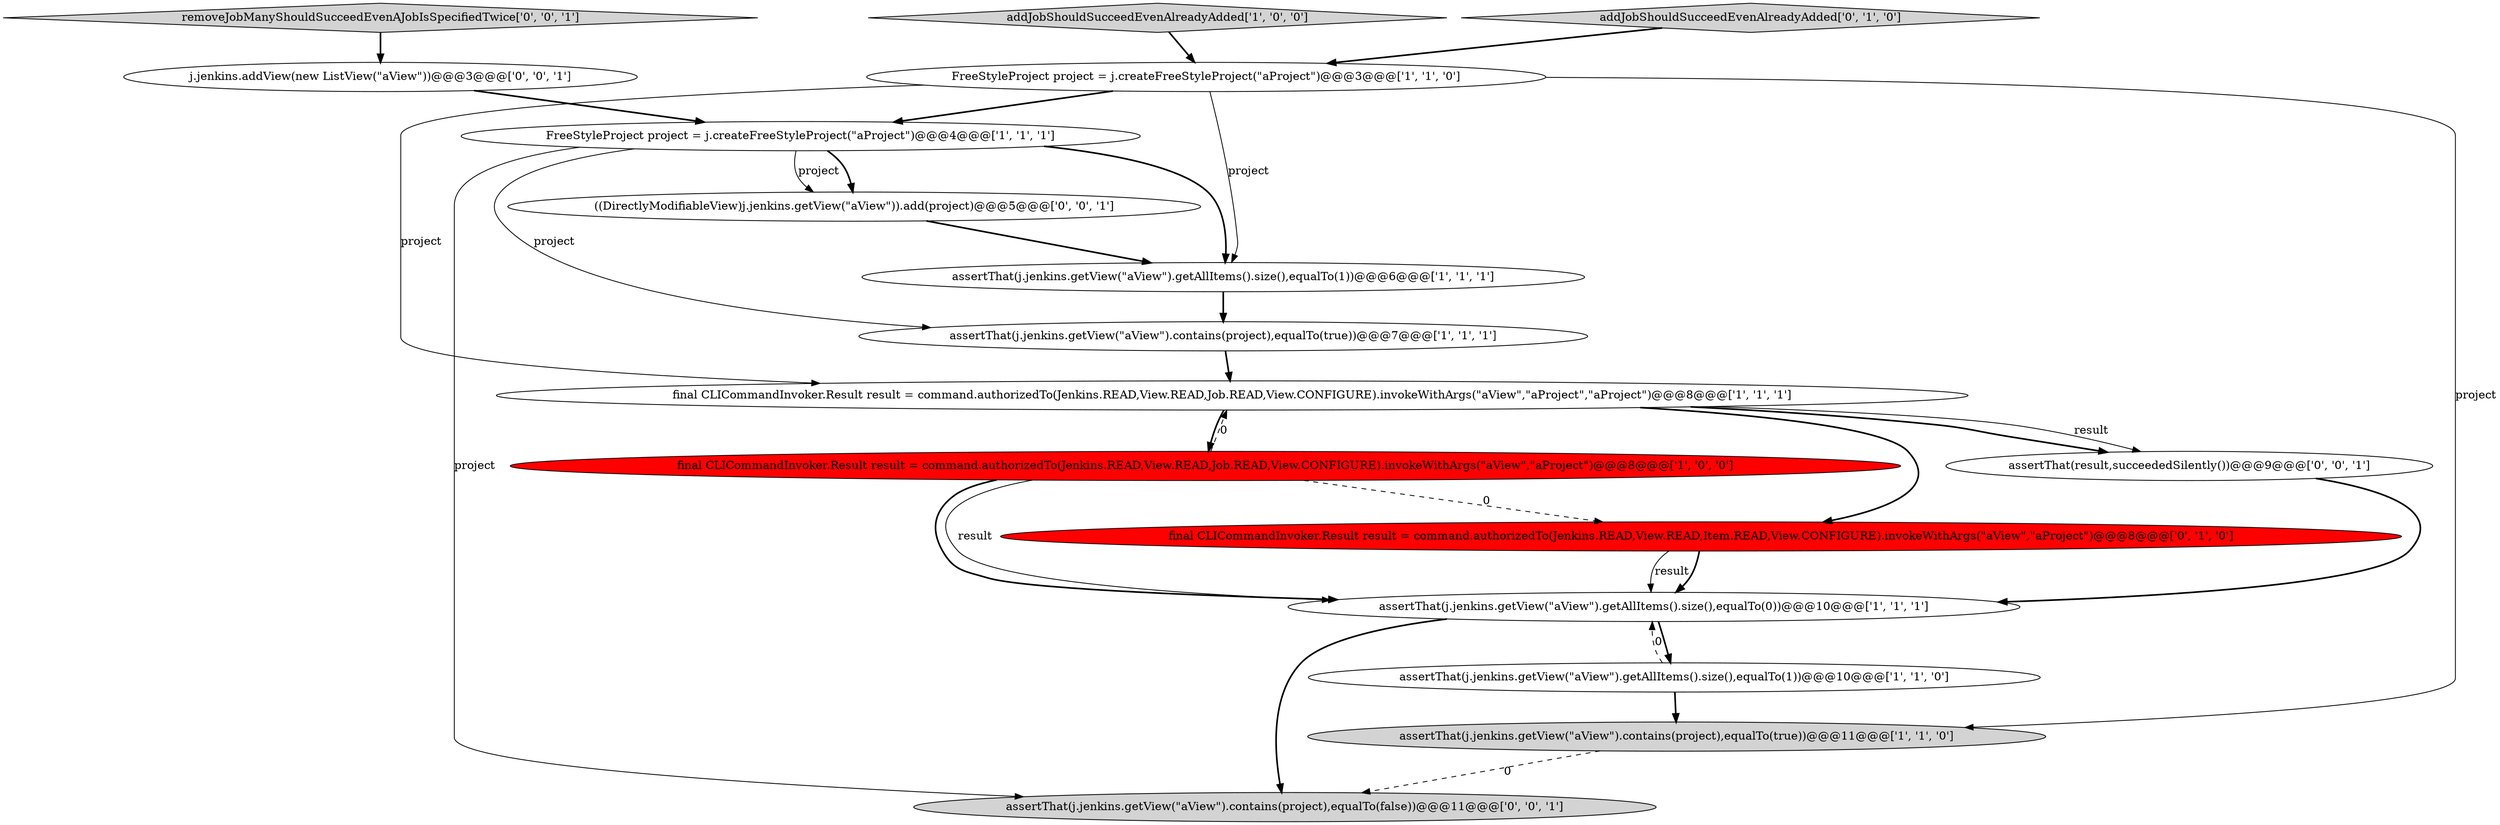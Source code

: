 digraph {
6 [style = filled, label = "FreeStyleProject project = j.createFreeStyleProject(\"aProject\")@@@3@@@['1', '1', '0']", fillcolor = white, shape = ellipse image = "AAA0AAABBB1BBB"];
11 [style = filled, label = "addJobShouldSucceedEvenAlreadyAdded['0', '1', '0']", fillcolor = lightgray, shape = diamond image = "AAA0AAABBB2BBB"];
3 [style = filled, label = "final CLICommandInvoker.Result result = command.authorizedTo(Jenkins.READ,View.READ,Job.READ,View.CONFIGURE).invokeWithArgs(\"aView\",\"aProject\",\"aProject\")@@@8@@@['1', '1', '1']", fillcolor = white, shape = ellipse image = "AAA0AAABBB1BBB"];
4 [style = filled, label = "assertThat(j.jenkins.getView(\"aView\").getAllItems().size(),equalTo(0))@@@10@@@['1', '1', '1']", fillcolor = white, shape = ellipse image = "AAA0AAABBB1BBB"];
7 [style = filled, label = "assertThat(j.jenkins.getView(\"aView\").getAllItems().size(),equalTo(1))@@@6@@@['1', '1', '1']", fillcolor = white, shape = ellipse image = "AAA0AAABBB1BBB"];
8 [style = filled, label = "assertThat(j.jenkins.getView(\"aView\").contains(project),equalTo(true))@@@11@@@['1', '1', '0']", fillcolor = lightgray, shape = ellipse image = "AAA0AAABBB1BBB"];
1 [style = filled, label = "FreeStyleProject project = j.createFreeStyleProject(\"aProject\")@@@4@@@['1', '1', '1']", fillcolor = white, shape = ellipse image = "AAA0AAABBB1BBB"];
14 [style = filled, label = "j.jenkins.addView(new ListView(\"aView\"))@@@3@@@['0', '0', '1']", fillcolor = white, shape = ellipse image = "AAA0AAABBB3BBB"];
9 [style = filled, label = "assertThat(j.jenkins.getView(\"aView\").contains(project),equalTo(true))@@@7@@@['1', '1', '1']", fillcolor = white, shape = ellipse image = "AAA0AAABBB1BBB"];
15 [style = filled, label = "((DirectlyModifiableView)j.jenkins.getView(\"aView\")).add(project)@@@5@@@['0', '0', '1']", fillcolor = white, shape = ellipse image = "AAA0AAABBB3BBB"];
2 [style = filled, label = "final CLICommandInvoker.Result result = command.authorizedTo(Jenkins.READ,View.READ,Job.READ,View.CONFIGURE).invokeWithArgs(\"aView\",\"aProject\")@@@8@@@['1', '0', '0']", fillcolor = red, shape = ellipse image = "AAA1AAABBB1BBB"];
13 [style = filled, label = "assertThat(result,succeededSilently())@@@9@@@['0', '0', '1']", fillcolor = white, shape = ellipse image = "AAA0AAABBB3BBB"];
16 [style = filled, label = "removeJobManyShouldSucceedEvenAJobIsSpecifiedTwice['0', '0', '1']", fillcolor = lightgray, shape = diamond image = "AAA0AAABBB3BBB"];
5 [style = filled, label = "assertThat(j.jenkins.getView(\"aView\").getAllItems().size(),equalTo(1))@@@10@@@['1', '1', '0']", fillcolor = white, shape = ellipse image = "AAA0AAABBB1BBB"];
0 [style = filled, label = "addJobShouldSucceedEvenAlreadyAdded['1', '0', '0']", fillcolor = lightgray, shape = diamond image = "AAA0AAABBB1BBB"];
12 [style = filled, label = "assertThat(j.jenkins.getView(\"aView\").contains(project),equalTo(false))@@@11@@@['0', '0', '1']", fillcolor = lightgray, shape = ellipse image = "AAA0AAABBB3BBB"];
10 [style = filled, label = "final CLICommandInvoker.Result result = command.authorizedTo(Jenkins.READ,View.READ,Item.READ,View.CONFIGURE).invokeWithArgs(\"aView\",\"aProject\")@@@8@@@['0', '1', '0']", fillcolor = red, shape = ellipse image = "AAA1AAABBB2BBB"];
3->13 [style = solid, label="result"];
5->8 [style = bold, label=""];
15->7 [style = bold, label=""];
2->4 [style = solid, label="result"];
10->4 [style = solid, label="result"];
6->7 [style = solid, label="project"];
0->6 [style = bold, label=""];
1->15 [style = bold, label=""];
11->6 [style = bold, label=""];
8->12 [style = dashed, label="0"];
2->4 [style = bold, label=""];
1->7 [style = bold, label=""];
1->12 [style = solid, label="project"];
5->4 [style = dashed, label="0"];
6->3 [style = solid, label="project"];
14->1 [style = bold, label=""];
2->10 [style = dashed, label="0"];
7->9 [style = bold, label=""];
6->1 [style = bold, label=""];
3->10 [style = bold, label=""];
3->2 [style = bold, label=""];
6->8 [style = solid, label="project"];
10->4 [style = bold, label=""];
3->13 [style = bold, label=""];
4->12 [style = bold, label=""];
9->3 [style = bold, label=""];
16->14 [style = bold, label=""];
1->9 [style = solid, label="project"];
1->15 [style = solid, label="project"];
2->3 [style = dashed, label="0"];
4->5 [style = bold, label=""];
13->4 [style = bold, label=""];
}
